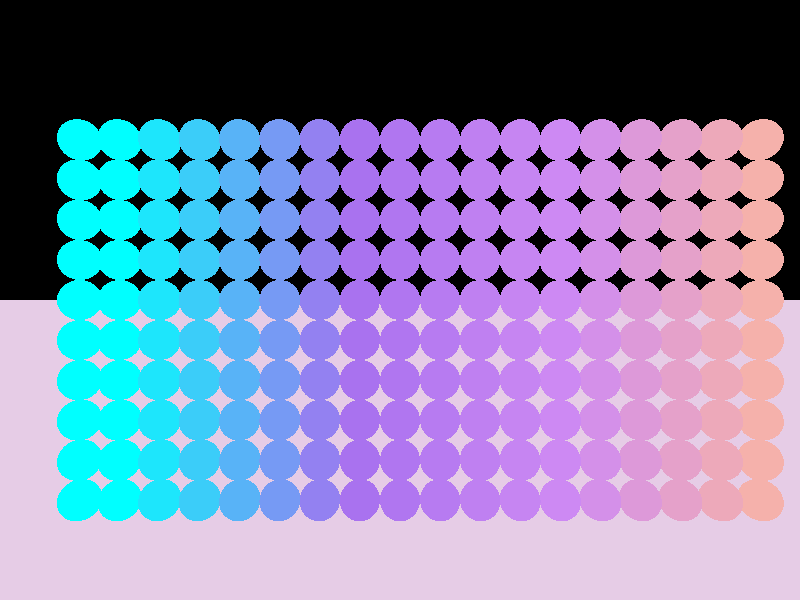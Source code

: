 camera {
  location <0, 0, -15>  
  up <0, 1, 0>  
  right <1.333, 0, 0>  
  look_at <0, 0, 0>  
}

light_source {<10, 10, -10> color rgb <3.5, 3.5, 3.5>}

light_source {<-10, 10, -10> color rgb <1.5, 1.5, 1.5>}

plane { <0, 1, 0>, -12
  pigment { color rgb <0.9, 0.8, 0.9> }
  finish {
     ambient 0.3 diffuse 0.5 specular 0 roughness 0 ior 0 reflection 0.6 refraction 0
  }
  translate <0, 0, 0>
  scale <1, 1, 1>
  rotate <0, 0, 0>
}

sphere { <0, 0, 0>, 0.5
  pigment { color rgb <0, 1, 1> }
  finish {
     ambient 0.2 diffuse 0.4 specular 0 roughness 0 ior 0 reflection 0.8 refraction 0
  }
  translate <-8, -5, 0>
  scale <1, 1, 1>
  rotate <0, 0, 0>
}

sphere { <0, 0, 0>, 0.5
  pigment { color rgb <0, 1, 1> }
  finish {
     ambient 0.2 diffuse 0.4 specular 0 roughness 0 ior 0 reflection 0.8 refraction 0
  }
  translate <-8, -4, 0>
  scale <1, 1, 1>
  rotate <0, 0, 0>
}

sphere { <0, 0, 0>, 0.5
  pigment { color rgb <0, 1, 1> }
  finish {
     ambient 0.2 diffuse 0.4 specular 0 roughness 0 ior 0 reflection 0.8 refraction 0
  }
  translate <-8, -3, 0>
  scale <1, 1, 1>
  rotate <0, 0, 0>
}

sphere { <0, 0, 0>, 0.5
  pigment { color rgb <0, 1, 1> }
  finish {
     ambient 0.2 diffuse 0.4 specular 0 roughness 0 ior 0 reflection 0.8 refraction 0
  }
  translate <-8, -2, 0>
  scale <1, 1, 1>
  rotate <0, 0, 0>
}

sphere { <0, 0, 0>, 0.5
  pigment { color rgb <0, 1, 1> }
  finish {
     ambient 0.2 diffuse 0.4 specular 0 roughness 0 ior 0 reflection 0.8 refraction 0
  }
  translate <-8, -1, 0>
  scale <1, 1, 1>
  rotate <0, 0, 0>
}

sphere { <0, 0, 0>, 0.5
  pigment { color rgb <0, 1, 1> }
  finish {
     ambient 0.2 diffuse 0.4 specular 0 roughness 0 ior 0 reflection 0.8 refraction 0
  }
  translate <-8, 0, 0>
  scale <1, 1, 1>
  rotate <0, 0, 0>
}

sphere { <0, 0, 0>, 0.5
  pigment { color rgb <0, 1, 1> }
  finish {
     ambient 0.2 diffuse 0.4 specular 0 roughness 0 ior 0 reflection 0.8 refraction 0
  }
  translate <-8, 1, 0>
  scale <1, 1, 1>
  rotate <0, 0, 0>
}

sphere { <0, 0, 0>, 0.5
  pigment { color rgb <0, 1, 1> }
  finish {
     ambient 0.2 diffuse 0.4 specular 0 roughness 0 ior 0 reflection 0.8 refraction 0
  }
  translate <-8, 2, 0>
  scale <1, 1, 1>
  rotate <0, 0, 0>
}

sphere { <0, 0, 0>, 0.5
  pigment { color rgb <0, 1, 1> }
  finish {
     ambient 0.2 diffuse 0.4 specular 0 roughness 0 ior 0 reflection 0.8 refraction 0
  }
  translate <-8, 3, 0>
  scale <1, 1, 1>
  rotate <0, 0, 0>
}

sphere { <0, 0, 0>, 0.5
  pigment { color rgb <0, 1, 1> }
  finish {
     ambient 0.2 diffuse 0.4 specular 0 roughness 0 ior 0 reflection 0.8 refraction 0
  }
  translate <-8, 4, 0>
  scale <1, 1, 1>
  rotate <0, 0, 0>
}

sphere { <0, 0, 0>, 0.5
  pigment { color rgb <0, 1, 1> }
  finish {
     ambient 0.2 diffuse 0.4 specular 0 roughness 0 ior 0 reflection 0.8 refraction 0
  }
  translate <-7, -5, 0>
  scale <1, 1, 1>
  rotate <0, 0, 0>
}

sphere { <0, 0, 0>, 0.5
  pigment { color rgb <0, 1, 1> }
  finish {
     ambient 0.2 diffuse 0.4 specular 0 roughness 0 ior 0 reflection 0.8 refraction 0
  }
  translate <-7, -4, 0>
  scale <1, 1, 1>
  rotate <0, 0, 0>
}

sphere { <0, 0, 0>, 0.5
  pigment { color rgb <0, 1, 1> }
  finish {
     ambient 0.2 diffuse 0.4 specular 0 roughness 0 ior 0 reflection 0.8 refraction 0
  }
  translate <-7, -3, 0>
  scale <1, 1, 1>
  rotate <0, 0, 0>
}

sphere { <0, 0, 0>, 0.5
  pigment { color rgb <0, 1, 1> }
  finish {
     ambient 0.2 diffuse 0.4 specular 0 roughness 0 ior 0 reflection 0.8 refraction 0
  }
  translate <-7, -2, 0>
  scale <1, 1, 1>
  rotate <0, 0, 0>
}

sphere { <0, 0, 0>, 0.5
  pigment { color rgb <0, 1, 1> }
  finish {
     ambient 0.2 diffuse 0.4 specular 0 roughness 0 ior 0 reflection 0.8 refraction 0
  }
  translate <-7, -1, 0>
  scale <1, 1, 1>
  rotate <0, 0, 0>
}

sphere { <0, 0, 0>, 0.5
  pigment { color rgb <0, 1, 1> }
  finish {
     ambient 0.2 diffuse 0.4 specular 0 roughness 0 ior 0 reflection 0.8 refraction 0
  }
  translate <-7, 0, 0>
  scale <1, 1, 1>
  rotate <0, 0, 0>
}

sphere { <0, 0, 0>, 0.5
  pigment { color rgb <0, 1, 1> }
  finish {
     ambient 0.2 diffuse 0.4 specular 0 roughness 0 ior 0 reflection 0.8 refraction 0
  }
  translate <-7, 1, 0>
  scale <1, 1, 1>
  rotate <0, 0, 0>
}

sphere { <0, 0, 0>, 0.5
  pigment { color rgb <0, 1, 1> }
  finish {
     ambient 0.2 diffuse 0.4 specular 0 roughness 0 ior 0 reflection 0.8 refraction 0
  }
  translate <-7, 2, 0>
  scale <1, 1, 1>
  rotate <0, 0, 0>
}

sphere { <0, 0, 0>, 0.5
  pigment { color rgb <0, 1, 1> }
  finish {
     ambient 0.2 diffuse 0.4 specular 0 roughness 0 ior 0 reflection 0.8 refraction 0
  }
  translate <-7, 3, 0>
  scale <1, 1, 1>
  rotate <0, 0, 0>
}

sphere { <0, 0, 0>, 0.5
  pigment { color rgb <0, 1, 1> }
  finish {
     ambient 0.2 diffuse 0.4 specular 0 roughness 0 ior 0 reflection 0.8 refraction 0
  }
  translate <-7, 4, 0>
  scale <1, 1, 1>
  rotate <0, 0, 0>
}

sphere { <0, 0, 0>, 0.5
  pigment { color rgb <0.115571, 0.901038, 0.988927> }
  finish {
     ambient 0.2 diffuse 0.4 specular 0 roughness 0 ior 0 reflection 0.8 refraction 0
  }
  translate <-6, -5, 0>
  scale <1, 1, 1>
  rotate <0, 0, 0>
}

sphere { <0, 0, 0>, 0.5
  pigment { color rgb <0.115571, 0.901038, 0.988927> }
  finish {
     ambient 0.2 diffuse 0.4 specular 0 roughness 0 ior 0 reflection 0.8 refraction 0
  }
  translate <-6, -4, 0>
  scale <1, 1, 1>
  rotate <0, 0, 0>
}

sphere { <0, 0, 0>, 0.5
  pigment { color rgb <0.115571, 0.901038, 0.988927> }
  finish {
     ambient 0.2 diffuse 0.4 specular 0 roughness 0 ior 0 reflection 0.8 refraction 0
  }
  translate <-6, -3, 0>
  scale <1, 1, 1>
  rotate <0, 0, 0>
}

sphere { <0, 0, 0>, 0.5
  pigment { color rgb <0.115571, 0.901038, 0.988927> }
  finish {
     ambient 0.2 diffuse 0.4 specular 0 roughness 0 ior 0 reflection 0.8 refraction 0
  }
  translate <-6, -2, 0>
  scale <1, 1, 1>
  rotate <0, 0, 0>
}

sphere { <0, 0, 0>, 0.5
  pigment { color rgb <0.115571, 0.901038, 0.988927> }
  finish {
     ambient 0.2 diffuse 0.4 specular 0 roughness 0 ior 0 reflection 0.8 refraction 0
  }
  translate <-6, -1, 0>
  scale <1, 1, 1>
  rotate <0, 0, 0>
}

sphere { <0, 0, 0>, 0.5
  pigment { color rgb <0.115571, 0.901038, 0.988927> }
  finish {
     ambient 0.2 diffuse 0.4 specular 0 roughness 0 ior 0 reflection 0.8 refraction 0
  }
  translate <-6, 0, 0>
  scale <1, 1, 1>
  rotate <0, 0, 0>
}

sphere { <0, 0, 0>, 0.5
  pigment { color rgb <0.115571, 0.901038, 0.988927> }
  finish {
     ambient 0.2 diffuse 0.4 specular 0 roughness 0 ior 0 reflection 0.8 refraction 0
  }
  translate <-6, 1, 0>
  scale <1, 1, 1>
  rotate <0, 0, 0>
}

sphere { <0, 0, 0>, 0.5
  pigment { color rgb <0.115571, 0.901038, 0.988927> }
  finish {
     ambient 0.2 diffuse 0.4 specular 0 roughness 0 ior 0 reflection 0.8 refraction 0
  }
  translate <-6, 2, 0>
  scale <1, 1, 1>
  rotate <0, 0, 0>
}

sphere { <0, 0, 0>, 0.5
  pigment { color rgb <0.115571, 0.901038, 0.988927> }
  finish {
     ambient 0.2 diffuse 0.4 specular 0 roughness 0 ior 0 reflection 0.8 refraction 0
  }
  translate <-6, 3, 0>
  scale <1, 1, 1>
  rotate <0, 0, 0>
}

sphere { <0, 0, 0>, 0.5
  pigment { color rgb <0.115571, 0.901038, 0.988927> }
  finish {
     ambient 0.2 diffuse 0.4 specular 0 roughness 0 ior 0 reflection 0.8 refraction 0
  }
  translate <-6, 4, 0>
  scale <1, 1, 1>
  rotate <0, 0, 0>
}

sphere { <0, 0, 0>, 0.5
  pigment { color rgb <0.231142, 0.802076, 0.977855> }
  finish {
     ambient 0.2 diffuse 0.4 specular 0 roughness 0 ior 0 reflection 0.8 refraction 0
  }
  translate <-5, -5, 0>
  scale <1, 1, 1>
  rotate <0, 0, 0>
}

sphere { <0, 0, 0>, 0.5
  pigment { color rgb <0.231142, 0.802076, 0.977855> }
  finish {
     ambient 0.2 diffuse 0.4 specular 0 roughness 0 ior 0 reflection 0.8 refraction 0
  }
  translate <-5, -4, 0>
  scale <1, 1, 1>
  rotate <0, 0, 0>
}

sphere { <0, 0, 0>, 0.5
  pigment { color rgb <0.231142, 0.802076, 0.977855> }
  finish {
     ambient 0.2 diffuse 0.4 specular 0 roughness 0 ior 0 reflection 0.8 refraction 0
  }
  translate <-5, -3, 0>
  scale <1, 1, 1>
  rotate <0, 0, 0>
}

sphere { <0, 0, 0>, 0.5
  pigment { color rgb <0.231142, 0.802076, 0.977855> }
  finish {
     ambient 0.2 diffuse 0.4 specular 0 roughness 0 ior 0 reflection 0.8 refraction 0
  }
  translate <-5, -2, 0>
  scale <1, 1, 1>
  rotate <0, 0, 0>
}

sphere { <0, 0, 0>, 0.5
  pigment { color rgb <0.231142, 0.802076, 0.977855> }
  finish {
     ambient 0.2 diffuse 0.4 specular 0 roughness 0 ior 0 reflection 0.8 refraction 0
  }
  translate <-5, -1, 0>
  scale <1, 1, 1>
  rotate <0, 0, 0>
}

sphere { <0, 0, 0>, 0.5
  pigment { color rgb <0.231142, 0.802076, 0.977855> }
  finish {
     ambient 0.2 diffuse 0.4 specular 0 roughness 0 ior 0 reflection 0.8 refraction 0
  }
  translate <-5, 0, 0>
  scale <1, 1, 1>
  rotate <0, 0, 0>
}

sphere { <0, 0, 0>, 0.5
  pigment { color rgb <0.231142, 0.802076, 0.977855> }
  finish {
     ambient 0.2 diffuse 0.4 specular 0 roughness 0 ior 0 reflection 0.8 refraction 0
  }
  translate <-5, 1, 0>
  scale <1, 1, 1>
  rotate <0, 0, 0>
}

sphere { <0, 0, 0>, 0.5
  pigment { color rgb <0.231142, 0.802076, 0.977855> }
  finish {
     ambient 0.2 diffuse 0.4 specular 0 roughness 0 ior 0 reflection 0.8 refraction 0
  }
  translate <-5, 2, 0>
  scale <1, 1, 1>
  rotate <0, 0, 0>
}

sphere { <0, 0, 0>, 0.5
  pigment { color rgb <0.231142, 0.802076, 0.977855> }
  finish {
     ambient 0.2 diffuse 0.4 specular 0 roughness 0 ior 0 reflection 0.8 refraction 0
  }
  translate <-5, 3, 0>
  scale <1, 1, 1>
  rotate <0, 0, 0>
}

sphere { <0, 0, 0>, 0.5
  pigment { color rgb <0.231142, 0.802076, 0.977855> }
  finish {
     ambient 0.2 diffuse 0.4 specular 0 roughness 0 ior 0 reflection 0.8 refraction 0
  }
  translate <-5, 4, 0>
  scale <1, 1, 1>
  rotate <0, 0, 0>
}

sphere { <0, 0, 0>, 0.5
  pigment { color rgb <0.346713, 0.703114, 0.966782> }
  finish {
     ambient 0.2 diffuse 0.4 specular 0 roughness 0 ior 0 reflection 0.8 refraction 0
  }
  translate <-4, -5, 0>
  scale <1, 1, 1>
  rotate <0, 0, 0>
}

sphere { <0, 0, 0>, 0.5
  pigment { color rgb <0.346713, 0.703114, 0.966782> }
  finish {
     ambient 0.2 diffuse 0.4 specular 0 roughness 0 ior 0 reflection 0.8 refraction 0
  }
  translate <-4, -4, 0>
  scale <1, 1, 1>
  rotate <0, 0, 0>
}

sphere { <0, 0, 0>, 0.5
  pigment { color rgb <0.346713, 0.703114, 0.966782> }
  finish {
     ambient 0.2 diffuse 0.4 specular 0 roughness 0 ior 0 reflection 0.8 refraction 0
  }
  translate <-4, -3, 0>
  scale <1, 1, 1>
  rotate <0, 0, 0>
}

sphere { <0, 0, 0>, 0.5
  pigment { color rgb <0.346713, 0.703114, 0.966782> }
  finish {
     ambient 0.2 diffuse 0.4 specular 0 roughness 0 ior 0 reflection 0.8 refraction 0
  }
  translate <-4, -2, 0>
  scale <1, 1, 1>
  rotate <0, 0, 0>
}

sphere { <0, 0, 0>, 0.5
  pigment { color rgb <0.346713, 0.703114, 0.966782> }
  finish {
     ambient 0.2 diffuse 0.4 specular 0 roughness 0 ior 0 reflection 0.8 refraction 0
  }
  translate <-4, -1, 0>
  scale <1, 1, 1>
  rotate <0, 0, 0>
}

sphere { <0, 0, 0>, 0.5
  pigment { color rgb <0.346713, 0.703114, 0.966782> }
  finish {
     ambient 0.2 diffuse 0.4 specular 0 roughness 0 ior 0 reflection 0.8 refraction 0
  }
  translate <-4, 0, 0>
  scale <1, 1, 1>
  rotate <0, 0, 0>
}

sphere { <0, 0, 0>, 0.5
  pigment { color rgb <0.346713, 0.703114, 0.966782> }
  finish {
     ambient 0.2 diffuse 0.4 specular 0 roughness 0 ior 0 reflection 0.8 refraction 0
  }
  translate <-4, 1, 0>
  scale <1, 1, 1>
  rotate <0, 0, 0>
}

sphere { <0, 0, 0>, 0.5
  pigment { color rgb <0.346713, 0.703114, 0.966782> }
  finish {
     ambient 0.2 diffuse 0.4 specular 0 roughness 0 ior 0 reflection 0.8 refraction 0
  }
  translate <-4, 2, 0>
  scale <1, 1, 1>
  rotate <0, 0, 0>
}

sphere { <0, 0, 0>, 0.5
  pigment { color rgb <0.346713, 0.703114, 0.966782> }
  finish {
     ambient 0.2 diffuse 0.4 specular 0 roughness 0 ior 0 reflection 0.8 refraction 0
  }
  translate <-4, 3, 0>
  scale <1, 1, 1>
  rotate <0, 0, 0>
}

sphere { <0, 0, 0>, 0.5
  pigment { color rgb <0.346713, 0.703114, 0.966782> }
  finish {
     ambient 0.2 diffuse 0.4 specular 0 roughness 0 ior 0 reflection 0.8 refraction 0
  }
  translate <-4, 4, 0>
  scale <1, 1, 1>
  rotate <0, 0, 0>
}

sphere { <0, 0, 0>, 0.5
  pigment { color rgb <0.462284, 0.604152, 0.955709> }
  finish {
     ambient 0.2 diffuse 0.4 specular 0 roughness 0 ior 0 reflection 0.8 refraction 0
  }
  translate <-3, -5, 0>
  scale <1, 1, 1>
  rotate <0, 0, 0>
}

sphere { <0, 0, 0>, 0.5
  pigment { color rgb <0.462284, 0.604152, 0.955709> }
  finish {
     ambient 0.2 diffuse 0.4 specular 0 roughness 0 ior 0 reflection 0.8 refraction 0
  }
  translate <-3, -4, 0>
  scale <1, 1, 1>
  rotate <0, 0, 0>
}

sphere { <0, 0, 0>, 0.5
  pigment { color rgb <0.462284, 0.604152, 0.955709> }
  finish {
     ambient 0.2 diffuse 0.4 specular 0 roughness 0 ior 0 reflection 0.8 refraction 0
  }
  translate <-3, -3, 0>
  scale <1, 1, 1>
  rotate <0, 0, 0>
}

sphere { <0, 0, 0>, 0.5
  pigment { color rgb <0.462284, 0.604152, 0.955709> }
  finish {
     ambient 0.2 diffuse 0.4 specular 0 roughness 0 ior 0 reflection 0.8 refraction 0
  }
  translate <-3, -2, 0>
  scale <1, 1, 1>
  rotate <0, 0, 0>
}

sphere { <0, 0, 0>, 0.5
  pigment { color rgb <0.462284, 0.604152, 0.955709> }
  finish {
     ambient 0.2 diffuse 0.4 specular 0 roughness 0 ior 0 reflection 0.8 refraction 0
  }
  translate <-3, -1, 0>
  scale <1, 1, 1>
  rotate <0, 0, 0>
}

sphere { <0, 0, 0>, 0.5
  pigment { color rgb <0.462284, 0.604152, 0.955709> }
  finish {
     ambient 0.2 diffuse 0.4 specular 0 roughness 0 ior 0 reflection 0.8 refraction 0
  }
  translate <-3, 0, 0>
  scale <1, 1, 1>
  rotate <0, 0, 0>
}

sphere { <0, 0, 0>, 0.5
  pigment { color rgb <0.462284, 0.604152, 0.955709> }
  finish {
     ambient 0.2 diffuse 0.4 specular 0 roughness 0 ior 0 reflection 0.8 refraction 0
  }
  translate <-3, 1, 0>
  scale <1, 1, 1>
  rotate <0, 0, 0>
}

sphere { <0, 0, 0>, 0.5
  pigment { color rgb <0.462284, 0.604152, 0.955709> }
  finish {
     ambient 0.2 diffuse 0.4 specular 0 roughness 0 ior 0 reflection 0.8 refraction 0
  }
  translate <-3, 2, 0>
  scale <1, 1, 1>
  rotate <0, 0, 0>
}

sphere { <0, 0, 0>, 0.5
  pigment { color rgb <0.462284, 0.604152, 0.955709> }
  finish {
     ambient 0.2 diffuse 0.4 specular 0 roughness 0 ior 0 reflection 0.8 refraction 0
  }
  translate <-3, 3, 0>
  scale <1, 1, 1>
  rotate <0, 0, 0>
}

sphere { <0, 0, 0>, 0.5
  pigment { color rgb <0.462284, 0.604152, 0.955709> }
  finish {
     ambient 0.2 diffuse 0.4 specular 0 roughness 0 ior 0 reflection 0.8 refraction 0
  }
  translate <-3, 4, 0>
  scale <1, 1, 1>
  rotate <0, 0, 0>
}

sphere { <0, 0, 0>, 0.5
  pigment { color rgb <0.577855, 0.50519, 0.944637> }
  finish {
     ambient 0.2 diffuse 0.4 specular 0 roughness 0 ior 0 reflection 0.8 refraction 0
  }
  translate <-2, -5, 0>
  scale <1, 1, 1>
  rotate <0, 0, 0>
}

sphere { <0, 0, 0>, 0.5
  pigment { color rgb <0.577855, 0.50519, 0.944637> }
  finish {
     ambient 0.2 diffuse 0.4 specular 0 roughness 0 ior 0 reflection 0.8 refraction 0
  }
  translate <-2, -4, 0>
  scale <1, 1, 1>
  rotate <0, 0, 0>
}

sphere { <0, 0, 0>, 0.5
  pigment { color rgb <0.577855, 0.50519, 0.944637> }
  finish {
     ambient 0.2 diffuse 0.4 specular 0 roughness 0 ior 0 reflection 0.8 refraction 0
  }
  translate <-2, -3, 0>
  scale <1, 1, 1>
  rotate <0, 0, 0>
}

sphere { <0, 0, 0>, 0.5
  pigment { color rgb <0.577855, 0.50519, 0.944637> }
  finish {
     ambient 0.2 diffuse 0.4 specular 0 roughness 0 ior 0 reflection 0.8 refraction 0
  }
  translate <-2, -2, 0>
  scale <1, 1, 1>
  rotate <0, 0, 0>
}

sphere { <0, 0, 0>, 0.5
  pigment { color rgb <0.577855, 0.50519, 0.944637> }
  finish {
     ambient 0.2 diffuse 0.4 specular 0 roughness 0 ior 0 reflection 0.8 refraction 0
  }
  translate <-2, -1, 0>
  scale <1, 1, 1>
  rotate <0, 0, 0>
}

sphere { <0, 0, 0>, 0.5
  pigment { color rgb <0.577855, 0.50519, 0.944637> }
  finish {
     ambient 0.2 diffuse 0.4 specular 0 roughness 0 ior 0 reflection 0.8 refraction 0
  }
  translate <-2, 0, 0>
  scale <1, 1, 1>
  rotate <0, 0, 0>
}

sphere { <0, 0, 0>, 0.5
  pigment { color rgb <0.577855, 0.50519, 0.944637> }
  finish {
     ambient 0.2 diffuse 0.4 specular 0 roughness 0 ior 0 reflection 0.8 refraction 0
  }
  translate <-2, 1, 0>
  scale <1, 1, 1>
  rotate <0, 0, 0>
}

sphere { <0, 0, 0>, 0.5
  pigment { color rgb <0.577855, 0.50519, 0.944637> }
  finish {
     ambient 0.2 diffuse 0.4 specular 0 roughness 0 ior 0 reflection 0.8 refraction 0
  }
  translate <-2, 2, 0>
  scale <1, 1, 1>
  rotate <0, 0, 0>
}

sphere { <0, 0, 0>, 0.5
  pigment { color rgb <0.577855, 0.50519, 0.944637> }
  finish {
     ambient 0.2 diffuse 0.4 specular 0 roughness 0 ior 0 reflection 0.8 refraction 0
  }
  translate <-2, 3, 0>
  scale <1, 1, 1>
  rotate <0, 0, 0>
}

sphere { <0, 0, 0>, 0.5
  pigment { color rgb <0.577855, 0.50519, 0.944637> }
  finish {
     ambient 0.2 diffuse 0.4 specular 0 roughness 0 ior 0 reflection 0.8 refraction 0
  }
  translate <-2, 4, 0>
  scale <1, 1, 1>
  rotate <0, 0, 0>
}

sphere { <0, 0, 0>, 0.5
  pigment { color rgb <0.664129, 0.445444, 0.938178> }
  finish {
     ambient 0.2 diffuse 0.4 specular 0 roughness 0 ior 0 reflection 0.8 refraction 0
  }
  translate <-1, -5, 0>
  scale <1, 1, 1>
  rotate <0, 0, 0>
}

sphere { <0, 0, 0>, 0.5
  pigment { color rgb <0.664129, 0.445444, 0.938178> }
  finish {
     ambient 0.2 diffuse 0.4 specular 0 roughness 0 ior 0 reflection 0.8 refraction 0
  }
  translate <-1, -4, 0>
  scale <1, 1, 1>
  rotate <0, 0, 0>
}

sphere { <0, 0, 0>, 0.5
  pigment { color rgb <0.664129, 0.445444, 0.938178> }
  finish {
     ambient 0.2 diffuse 0.4 specular 0 roughness 0 ior 0 reflection 0.8 refraction 0
  }
  translate <-1, -3, 0>
  scale <1, 1, 1>
  rotate <0, 0, 0>
}

sphere { <0, 0, 0>, 0.5
  pigment { color rgb <0.664129, 0.445444, 0.938178> }
  finish {
     ambient 0.2 diffuse 0.4 specular 0 roughness 0 ior 0 reflection 0.8 refraction 0
  }
  translate <-1, -2, 0>
  scale <1, 1, 1>
  rotate <0, 0, 0>
}

sphere { <0, 0, 0>, 0.5
  pigment { color rgb <0.664129, 0.445444, 0.938178> }
  finish {
     ambient 0.2 diffuse 0.4 specular 0 roughness 0 ior 0 reflection 0.8 refraction 0
  }
  translate <-1, -1, 0>
  scale <1, 1, 1>
  rotate <0, 0, 0>
}

sphere { <0, 0, 0>, 0.5
  pigment { color rgb <0.664129, 0.445444, 0.938178> }
  finish {
     ambient 0.2 diffuse 0.4 specular 0 roughness 0 ior 0 reflection 0.8 refraction 0
  }
  translate <-1, 0, 0>
  scale <1, 1, 1>
  rotate <0, 0, 0>
}

sphere { <0, 0, 0>, 0.5
  pigment { color rgb <0.664129, 0.445444, 0.938178> }
  finish {
     ambient 0.2 diffuse 0.4 specular 0 roughness 0 ior 0 reflection 0.8 refraction 0
  }
  translate <-1, 1, 0>
  scale <1, 1, 1>
  rotate <0, 0, 0>
}

sphere { <0, 0, 0>, 0.5
  pigment { color rgb <0.664129, 0.445444, 0.938178> }
  finish {
     ambient 0.2 diffuse 0.4 specular 0 roughness 0 ior 0 reflection 0.8 refraction 0
  }
  translate <-1, 2, 0>
  scale <1, 1, 1>
  rotate <0, 0, 0>
}

sphere { <0, 0, 0>, 0.5
  pigment { color rgb <0.664129, 0.445444, 0.938178> }
  finish {
     ambient 0.2 diffuse 0.4 specular 0 roughness 0 ior 0 reflection 0.8 refraction 0
  }
  translate <-1, 3, 0>
  scale <1, 1, 1>
  rotate <0, 0, 0>
}

sphere { <0, 0, 0>, 0.5
  pigment { color rgb <0.664129, 0.445444, 0.938178> }
  finish {
     ambient 0.2 diffuse 0.4 specular 0 roughness 0 ior 0 reflection 0.8 refraction 0
  }
  translate <-1, 4, 0>
  scale <1, 1, 1>
  rotate <0, 0, 0>
}

sphere { <0, 0, 0>, 0.5
  pigment { color rgb <0.691811, 0.464129, 0.940946> }
  finish {
     ambient 0.2 diffuse 0.4 specular 0 roughness 0 ior 0 reflection 0.8 refraction 0
  }
  translate <0, -5, 0>
  scale <1, 1, 1>
  rotate <0, 0, 0>
}

sphere { <0, 0, 0>, 0.5
  pigment { color rgb <0.691811, 0.464129, 0.940946> }
  finish {
     ambient 0.2 diffuse 0.4 specular 0 roughness 0 ior 0 reflection 0.8 refraction 0
  }
  translate <0, -4, 0>
  scale <1, 1, 1>
  rotate <0, 0, 0>
}

sphere { <0, 0, 0>, 0.5
  pigment { color rgb <0.691811, 0.464129, 0.940946> }
  finish {
     ambient 0.2 diffuse 0.4 specular 0 roughness 0 ior 0 reflection 0.8 refraction 0
  }
  translate <0, -3, 0>
  scale <1, 1, 1>
  rotate <0, 0, 0>
}

sphere { <0, 0, 0>, 0.5
  pigment { color rgb <0.691811, 0.464129, 0.940946> }
  finish {
     ambient 0.2 diffuse 0.4 specular 0 roughness 0 ior 0 reflection 0.8 refraction 0
  }
  translate <0, -2, 0>
  scale <1, 1, 1>
  rotate <0, 0, 0>
}

sphere { <0, 0, 0>, 0.5
  pigment { color rgb <0.691811, 0.464129, 0.940946> }
  finish {
     ambient 0.2 diffuse 0.4 specular 0 roughness 0 ior 0 reflection 0.8 refraction 0
  }
  translate <0, -1, 0>
  scale <1, 1, 1>
  rotate <0, 0, 0>
}

sphere { <0, 0, 0>, 0.5
  pigment { color rgb <0.691811, 0.464129, 0.940946> }
  finish {
     ambient 0.2 diffuse 0.4 specular 0 roughness 0 ior 0 reflection 0.8 refraction 0
  }
  translate <0, 0, 0>
  scale <1, 1, 1>
  rotate <0, 0, 0>
}

sphere { <0, 0, 0>, 0.5
  pigment { color rgb <0.691811, 0.464129, 0.940946> }
  finish {
     ambient 0.2 diffuse 0.4 specular 0 roughness 0 ior 0 reflection 0.8 refraction 0
  }
  translate <0, 1, 0>
  scale <1, 1, 1>
  rotate <0, 0, 0>
}

sphere { <0, 0, 0>, 0.5
  pigment { color rgb <0.691811, 0.464129, 0.940946> }
  finish {
     ambient 0.2 diffuse 0.4 specular 0 roughness 0 ior 0 reflection 0.8 refraction 0
  }
  translate <0, 2, 0>
  scale <1, 1, 1>
  rotate <0, 0, 0>
}

sphere { <0, 0, 0>, 0.5
  pigment { color rgb <0.691811, 0.464129, 0.940946> }
  finish {
     ambient 0.2 diffuse 0.4 specular 0 roughness 0 ior 0 reflection 0.8 refraction 0
  }
  translate <0, 3, 0>
  scale <1, 1, 1>
  rotate <0, 0, 0>
}

sphere { <0, 0, 0>, 0.5
  pigment { color rgb <0.691811, 0.464129, 0.940946> }
  finish {
     ambient 0.2 diffuse 0.4 specular 0 roughness 0 ior 0 reflection 0.8 refraction 0
  }
  translate <0, 4, 0>
  scale <1, 1, 1>
  rotate <0, 0, 0>
}

sphere { <0, 0, 0>, 0.5
  pigment { color rgb <0.719492, 0.482814, 0.943714> }
  finish {
     ambient 0.2 diffuse 0.4 specular 0 roughness 0 ior 0 reflection 0.8 refraction 0
  }
  translate <1, -5, 0>
  scale <1, 1, 1>
  rotate <0, 0, 0>
}

sphere { <0, 0, 0>, 0.5
  pigment { color rgb <0.719492, 0.482814, 0.943714> }
  finish {
     ambient 0.2 diffuse 0.4 specular 0 roughness 0 ior 0 reflection 0.8 refraction 0
  }
  translate <1, -4, 0>
  scale <1, 1, 1>
  rotate <0, 0, 0>
}

sphere { <0, 0, 0>, 0.5
  pigment { color rgb <0.719492, 0.482814, 0.943714> }
  finish {
     ambient 0.2 diffuse 0.4 specular 0 roughness 0 ior 0 reflection 0.8 refraction 0
  }
  translate <1, -3, 0>
  scale <1, 1, 1>
  rotate <0, 0, 0>
}

sphere { <0, 0, 0>, 0.5
  pigment { color rgb <0.719492, 0.482814, 0.943714> }
  finish {
     ambient 0.2 diffuse 0.4 specular 0 roughness 0 ior 0 reflection 0.8 refraction 0
  }
  translate <1, -2, 0>
  scale <1, 1, 1>
  rotate <0, 0, 0>
}

sphere { <0, 0, 0>, 0.5
  pigment { color rgb <0.719492, 0.482814, 0.943714> }
  finish {
     ambient 0.2 diffuse 0.4 specular 0 roughness 0 ior 0 reflection 0.8 refraction 0
  }
  translate <1, -1, 0>
  scale <1, 1, 1>
  rotate <0, 0, 0>
}

sphere { <0, 0, 0>, 0.5
  pigment { color rgb <0.719492, 0.482814, 0.943714> }
  finish {
     ambient 0.2 diffuse 0.4 specular 0 roughness 0 ior 0 reflection 0.8 refraction 0
  }
  translate <1, 0, 0>
  scale <1, 1, 1>
  rotate <0, 0, 0>
}

sphere { <0, 0, 0>, 0.5
  pigment { color rgb <0.719492, 0.482814, 0.943714> }
  finish {
     ambient 0.2 diffuse 0.4 specular 0 roughness 0 ior 0 reflection 0.8 refraction 0
  }
  translate <1, 1, 0>
  scale <1, 1, 1>
  rotate <0, 0, 0>
}

sphere { <0, 0, 0>, 0.5
  pigment { color rgb <0.719492, 0.482814, 0.943714> }
  finish {
     ambient 0.2 diffuse 0.4 specular 0 roughness 0 ior 0 reflection 0.8 refraction 0
  }
  translate <1, 2, 0>
  scale <1, 1, 1>
  rotate <0, 0, 0>
}

sphere { <0, 0, 0>, 0.5
  pigment { color rgb <0.719492, 0.482814, 0.943714> }
  finish {
     ambient 0.2 diffuse 0.4 specular 0 roughness 0 ior 0 reflection 0.8 refraction 0
  }
  translate <1, 3, 0>
  scale <1, 1, 1>
  rotate <0, 0, 0>
}

sphere { <0, 0, 0>, 0.5
  pigment { color rgb <0.719492, 0.482814, 0.943714> }
  finish {
     ambient 0.2 diffuse 0.4 specular 0 roughness 0 ior 0 reflection 0.8 refraction 0
  }
  translate <1, 4, 0>
  scale <1, 1, 1>
  rotate <0, 0, 0>
}

sphere { <0, 0, 0>, 0.5
  pigment { color rgb <0.747174, 0.501499, 0.946482> }
  finish {
     ambient 0.2 diffuse 0.4 specular 0 roughness 0 ior 0 reflection 0.8 refraction 0
  }
  translate <2, -5, 0>
  scale <1, 1, 1>
  rotate <0, 0, 0>
}

sphere { <0, 0, 0>, 0.5
  pigment { color rgb <0.747174, 0.501499, 0.946482> }
  finish {
     ambient 0.2 diffuse 0.4 specular 0 roughness 0 ior 0 reflection 0.8 refraction 0
  }
  translate <2, -4, 0>
  scale <1, 1, 1>
  rotate <0, 0, 0>
}

sphere { <0, 0, 0>, 0.5
  pigment { color rgb <0.747174, 0.501499, 0.946482> }
  finish {
     ambient 0.2 diffuse 0.4 specular 0 roughness 0 ior 0 reflection 0.8 refraction 0
  }
  translate <2, -3, 0>
  scale <1, 1, 1>
  rotate <0, 0, 0>
}

sphere { <0, 0, 0>, 0.5
  pigment { color rgb <0.747174, 0.501499, 0.946482> }
  finish {
     ambient 0.2 diffuse 0.4 specular 0 roughness 0 ior 0 reflection 0.8 refraction 0
  }
  translate <2, -2, 0>
  scale <1, 1, 1>
  rotate <0, 0, 0>
}

sphere { <0, 0, 0>, 0.5
  pigment { color rgb <0.747174, 0.501499, 0.946482> }
  finish {
     ambient 0.2 diffuse 0.4 specular 0 roughness 0 ior 0 reflection 0.8 refraction 0
  }
  translate <2, -1, 0>
  scale <1, 1, 1>
  rotate <0, 0, 0>
}

sphere { <0, 0, 0>, 0.5
  pigment { color rgb <0.747174, 0.501499, 0.946482> }
  finish {
     ambient 0.2 diffuse 0.4 specular 0 roughness 0 ior 0 reflection 0.8 refraction 0
  }
  translate <2, 0, 0>
  scale <1, 1, 1>
  rotate <0, 0, 0>
}

sphere { <0, 0, 0>, 0.5
  pigment { color rgb <0.747174, 0.501499, 0.946482> }
  finish {
     ambient 0.2 diffuse 0.4 specular 0 roughness 0 ior 0 reflection 0.8 refraction 0
  }
  translate <2, 1, 0>
  scale <1, 1, 1>
  rotate <0, 0, 0>
}

sphere { <0, 0, 0>, 0.5
  pigment { color rgb <0.747174, 0.501499, 0.946482> }
  finish {
     ambient 0.2 diffuse 0.4 specular 0 roughness 0 ior 0 reflection 0.8 refraction 0
  }
  translate <2, 2, 0>
  scale <1, 1, 1>
  rotate <0, 0, 0>
}

sphere { <0, 0, 0>, 0.5
  pigment { color rgb <0.747174, 0.501499, 0.946482> }
  finish {
     ambient 0.2 diffuse 0.4 specular 0 roughness 0 ior 0 reflection 0.8 refraction 0
  }
  translate <2, 3, 0>
  scale <1, 1, 1>
  rotate <0, 0, 0>
}

sphere { <0, 0, 0>, 0.5
  pigment { color rgb <0.747174, 0.501499, 0.946482> }
  finish {
     ambient 0.2 diffuse 0.4 specular 0 roughness 0 ior 0 reflection 0.8 refraction 0
  }
  translate <2, 4, 0>
  scale <1, 1, 1>
  rotate <0, 0, 0>
}

sphere { <0, 0, 0>, 0.5
  pigment { color rgb <0.774856, 0.520185, 0.94925> }
  finish {
     ambient 0.2 diffuse 0.4 specular 0 roughness 0 ior 0 reflection 0.8 refraction 0
  }
  translate <3, -5, 0>
  scale <1, 1, 1>
  rotate <0, 0, 0>
}

sphere { <0, 0, 0>, 0.5
  pigment { color rgb <0.774856, 0.520185, 0.94925> }
  finish {
     ambient 0.2 diffuse 0.4 specular 0 roughness 0 ior 0 reflection 0.8 refraction 0
  }
  translate <3, -4, 0>
  scale <1, 1, 1>
  rotate <0, 0, 0>
}

sphere { <0, 0, 0>, 0.5
  pigment { color rgb <0.774856, 0.520185, 0.94925> }
  finish {
     ambient 0.2 diffuse 0.4 specular 0 roughness 0 ior 0 reflection 0.8 refraction 0
  }
  translate <3, -3, 0>
  scale <1, 1, 1>
  rotate <0, 0, 0>
}

sphere { <0, 0, 0>, 0.5
  pigment { color rgb <0.774856, 0.520185, 0.94925> }
  finish {
     ambient 0.2 diffuse 0.4 specular 0 roughness 0 ior 0 reflection 0.8 refraction 0
  }
  translate <3, -2, 0>
  scale <1, 1, 1>
  rotate <0, 0, 0>
}

sphere { <0, 0, 0>, 0.5
  pigment { color rgb <0.774856, 0.520185, 0.94925> }
  finish {
     ambient 0.2 diffuse 0.4 specular 0 roughness 0 ior 0 reflection 0.8 refraction 0
  }
  translate <3, -1, 0>
  scale <1, 1, 1>
  rotate <0, 0, 0>
}

sphere { <0, 0, 0>, 0.5
  pigment { color rgb <0.774856, 0.520185, 0.94925> }
  finish {
     ambient 0.2 diffuse 0.4 specular 0 roughness 0 ior 0 reflection 0.8 refraction 0
  }
  translate <3, 0, 0>
  scale <1, 1, 1>
  rotate <0, 0, 0>
}

sphere { <0, 0, 0>, 0.5
  pigment { color rgb <0.774856, 0.520185, 0.94925> }
  finish {
     ambient 0.2 diffuse 0.4 specular 0 roughness 0 ior 0 reflection 0.8 refraction 0
  }
  translate <3, 1, 0>
  scale <1, 1, 1>
  rotate <0, 0, 0>
}

sphere { <0, 0, 0>, 0.5
  pigment { color rgb <0.774856, 0.520185, 0.94925> }
  finish {
     ambient 0.2 diffuse 0.4 specular 0 roughness 0 ior 0 reflection 0.8 refraction 0
  }
  translate <3, 2, 0>
  scale <1, 1, 1>
  rotate <0, 0, 0>
}

sphere { <0, 0, 0>, 0.5
  pigment { color rgb <0.774856, 0.520185, 0.94925> }
  finish {
     ambient 0.2 diffuse 0.4 specular 0 roughness 0 ior 0 reflection 0.8 refraction 0
  }
  translate <3, 3, 0>
  scale <1, 1, 1>
  rotate <0, 0, 0>
}

sphere { <0, 0, 0>, 0.5
  pigment { color rgb <0.774856, 0.520185, 0.94925> }
  finish {
     ambient 0.2 diffuse 0.4 specular 0 roughness 0 ior 0 reflection 0.8 refraction 0
  }
  translate <3, 4, 0>
  scale <1, 1, 1>
  rotate <0, 0, 0>
}

sphere { <0, 0, 0>, 0.5
  pigment { color rgb <0.802538, 0.53887, 0.952018> }
  finish {
     ambient 0.2 diffuse 0.4 specular 0 roughness 0 ior 0 reflection 0.8 refraction 0
  }
  translate <4, -5, 0>
  scale <1, 1, 1>
  rotate <0, 0, 0>
}

sphere { <0, 0, 0>, 0.5
  pigment { color rgb <0.802538, 0.53887, 0.952018> }
  finish {
     ambient 0.2 diffuse 0.4 specular 0 roughness 0 ior 0 reflection 0.8 refraction 0
  }
  translate <4, -4, 0>
  scale <1, 1, 1>
  rotate <0, 0, 0>
}

sphere { <0, 0, 0>, 0.5
  pigment { color rgb <0.802538, 0.53887, 0.952018> }
  finish {
     ambient 0.2 diffuse 0.4 specular 0 roughness 0 ior 0 reflection 0.8 refraction 0
  }
  translate <4, -3, 0>
  scale <1, 1, 1>
  rotate <0, 0, 0>
}

sphere { <0, 0, 0>, 0.5
  pigment { color rgb <0.802538, 0.53887, 0.952018> }
  finish {
     ambient 0.2 diffuse 0.4 specular 0 roughness 0 ior 0 reflection 0.8 refraction 0
  }
  translate <4, -2, 0>
  scale <1, 1, 1>
  rotate <0, 0, 0>
}

sphere { <0, 0, 0>, 0.5
  pigment { color rgb <0.802538, 0.53887, 0.952018> }
  finish {
     ambient 0.2 diffuse 0.4 specular 0 roughness 0 ior 0 reflection 0.8 refraction 0
  }
  translate <4, -1, 0>
  scale <1, 1, 1>
  rotate <0, 0, 0>
}

sphere { <0, 0, 0>, 0.5
  pigment { color rgb <0.802538, 0.53887, 0.952018> }
  finish {
     ambient 0.2 diffuse 0.4 specular 0 roughness 0 ior 0 reflection 0.8 refraction 0
  }
  translate <4, 0, 0>
  scale <1, 1, 1>
  rotate <0, 0, 0>
}

sphere { <0, 0, 0>, 0.5
  pigment { color rgb <0.802538, 0.53887, 0.952018> }
  finish {
     ambient 0.2 diffuse 0.4 specular 0 roughness 0 ior 0 reflection 0.8 refraction 0
  }
  translate <4, 1, 0>
  scale <1, 1, 1>
  rotate <0, 0, 0>
}

sphere { <0, 0, 0>, 0.5
  pigment { color rgb <0.802538, 0.53887, 0.952018> }
  finish {
     ambient 0.2 diffuse 0.4 specular 0 roughness 0 ior 0 reflection 0.8 refraction 0
  }
  translate <4, 2, 0>
  scale <1, 1, 1>
  rotate <0, 0, 0>
}

sphere { <0, 0, 0>, 0.5
  pigment { color rgb <0.802538, 0.53887, 0.952018> }
  finish {
     ambient 0.2 diffuse 0.4 specular 0 roughness 0 ior 0 reflection 0.8 refraction 0
  }
  translate <4, 3, 0>
  scale <1, 1, 1>
  rotate <0, 0, 0>
}

sphere { <0, 0, 0>, 0.5
  pigment { color rgb <0.802538, 0.53887, 0.952018> }
  finish {
     ambient 0.2 diffuse 0.4 specular 0 roughness 0 ior 0 reflection 0.8 refraction 0
  }
  translate <4, 4, 0>
  scale <1, 1, 1>
  rotate <0, 0, 0>
}

sphere { <0, 0, 0>, 0.5
  pigment { color rgb <0.832987, 0.566321, 0.912341> }
  finish {
     ambient 0.2 diffuse 0.4 specular 0 roughness 0 ior 0 reflection 0.8 refraction 0
  }
  translate <5, -5, 0>
  scale <1, 1, 1>
  rotate <0, 0, 0>
}

sphere { <0, 0, 0>, 0.5
  pigment { color rgb <0.832987, 0.566321, 0.912341> }
  finish {
     ambient 0.2 diffuse 0.4 specular 0 roughness 0 ior 0 reflection 0.8 refraction 0
  }
  translate <5, -4, 0>
  scale <1, 1, 1>
  rotate <0, 0, 0>
}

sphere { <0, 0, 0>, 0.5
  pigment { color rgb <0.832987, 0.566321, 0.912341> }
  finish {
     ambient 0.2 diffuse 0.4 specular 0 roughness 0 ior 0 reflection 0.8 refraction 0
  }
  translate <5, -3, 0>
  scale <1, 1, 1>
  rotate <0, 0, 0>
}

sphere { <0, 0, 0>, 0.5
  pigment { color rgb <0.832987, 0.566321, 0.912341> }
  finish {
     ambient 0.2 diffuse 0.4 specular 0 roughness 0 ior 0 reflection 0.8 refraction 0
  }
  translate <5, -2, 0>
  scale <1, 1, 1>
  rotate <0, 0, 0>
}

sphere { <0, 0, 0>, 0.5
  pigment { color rgb <0.832987, 0.566321, 0.912341> }
  finish {
     ambient 0.2 diffuse 0.4 specular 0 roughness 0 ior 0 reflection 0.8 refraction 0
  }
  translate <5, -1, 0>
  scale <1, 1, 1>
  rotate <0, 0, 0>
}

sphere { <0, 0, 0>, 0.5
  pigment { color rgb <0.832987, 0.566321, 0.912341> }
  finish {
     ambient 0.2 diffuse 0.4 specular 0 roughness 0 ior 0 reflection 0.8 refraction 0
  }
  translate <5, 0, 0>
  scale <1, 1, 1>
  rotate <0, 0, 0>
}

sphere { <0, 0, 0>, 0.5
  pigment { color rgb <0.832987, 0.566321, 0.912341> }
  finish {
     ambient 0.2 diffuse 0.4 specular 0 roughness 0 ior 0 reflection 0.8 refraction 0
  }
  translate <5, 1, 0>
  scale <1, 1, 1>
  rotate <0, 0, 0>
}

sphere { <0, 0, 0>, 0.5
  pigment { color rgb <0.832987, 0.566321, 0.912341> }
  finish {
     ambient 0.2 diffuse 0.4 specular 0 roughness 0 ior 0 reflection 0.8 refraction 0
  }
  translate <5, 2, 0>
  scale <1, 1, 1>
  rotate <0, 0, 0>
}

sphere { <0, 0, 0>, 0.5
  pigment { color rgb <0.832987, 0.566321, 0.912341> }
  finish {
     ambient 0.2 diffuse 0.4 specular 0 roughness 0 ior 0 reflection 0.8 refraction 0
  }
  translate <5, 3, 0>
  scale <1, 1, 1>
  rotate <0, 0, 0>
}

sphere { <0, 0, 0>, 0.5
  pigment { color rgb <0.832987, 0.566321, 0.912341> }
  finish {
     ambient 0.2 diffuse 0.4 specular 0 roughness 0 ior 0 reflection 0.8 refraction 0
  }
  translate <5, 4, 0>
  scale <1, 1, 1>
  rotate <0, 0, 0>
}

sphere { <0, 0, 0>, 0.5
  pigment { color rgb <0.864821, 0.598155, 0.851442> }
  finish {
     ambient 0.2 diffuse 0.4 specular 0 roughness 0 ior 0 reflection 0.8 refraction 0
  }
  translate <6, -5, 0>
  scale <1, 1, 1>
  rotate <0, 0, 0>
}

sphere { <0, 0, 0>, 0.5
  pigment { color rgb <0.864821, 0.598155, 0.851442> }
  finish {
     ambient 0.2 diffuse 0.4 specular 0 roughness 0 ior 0 reflection 0.8 refraction 0
  }
  translate <6, -4, 0>
  scale <1, 1, 1>
  rotate <0, 0, 0>
}

sphere { <0, 0, 0>, 0.5
  pigment { color rgb <0.864821, 0.598155, 0.851442> }
  finish {
     ambient 0.2 diffuse 0.4 specular 0 roughness 0 ior 0 reflection 0.8 refraction 0
  }
  translate <6, -3, 0>
  scale <1, 1, 1>
  rotate <0, 0, 0>
}

sphere { <0, 0, 0>, 0.5
  pigment { color rgb <0.864821, 0.598155, 0.851442> }
  finish {
     ambient 0.2 diffuse 0.4 specular 0 roughness 0 ior 0 reflection 0.8 refraction 0
  }
  translate <6, -2, 0>
  scale <1, 1, 1>
  rotate <0, 0, 0>
}

sphere { <0, 0, 0>, 0.5
  pigment { color rgb <0.864821, 0.598155, 0.851442> }
  finish {
     ambient 0.2 diffuse 0.4 specular 0 roughness 0 ior 0 reflection 0.8 refraction 0
  }
  translate <6, -1, 0>
  scale <1, 1, 1>
  rotate <0, 0, 0>
}

sphere { <0, 0, 0>, 0.5
  pigment { color rgb <0.864821, 0.598155, 0.851442> }
  finish {
     ambient 0.2 diffuse 0.4 specular 0 roughness 0 ior 0 reflection 0.8 refraction 0
  }
  translate <6, 0, 0>
  scale <1, 1, 1>
  rotate <0, 0, 0>
}

sphere { <0, 0, 0>, 0.5
  pigment { color rgb <0.864821, 0.598155, 0.851442> }
  finish {
     ambient 0.2 diffuse 0.4 specular 0 roughness 0 ior 0 reflection 0.8 refraction 0
  }
  translate <6, 1, 0>
  scale <1, 1, 1>
  rotate <0, 0, 0>
}

sphere { <0, 0, 0>, 0.5
  pigment { color rgb <0.864821, 0.598155, 0.851442> }
  finish {
     ambient 0.2 diffuse 0.4 specular 0 roughness 0 ior 0 reflection 0.8 refraction 0
  }
  translate <6, 2, 0>
  scale <1, 1, 1>
  rotate <0, 0, 0>
}

sphere { <0, 0, 0>, 0.5
  pigment { color rgb <0.864821, 0.598155, 0.851442> }
  finish {
     ambient 0.2 diffuse 0.4 specular 0 roughness 0 ior 0 reflection 0.8 refraction 0
  }
  translate <6, 3, 0>
  scale <1, 1, 1>
  rotate <0, 0, 0>
}

sphere { <0, 0, 0>, 0.5
  pigment { color rgb <0.864821, 0.598155, 0.851442> }
  finish {
     ambient 0.2 diffuse 0.4 specular 0 roughness 0 ior 0 reflection 0.8 refraction 0
  }
  translate <6, 4, 0>
  scale <1, 1, 1>
  rotate <0, 0, 0>
}

sphere { <0, 0, 0>, 0.5
  pigment { color rgb <0.896655, 0.629988, 0.790542> }
  finish {
     ambient 0.2 diffuse 0.4 specular 0 roughness 0 ior 0 reflection 0.8 refraction 0
  }
  translate <7, -5, 0>
  scale <1, 1, 1>
  rotate <0, 0, 0>
}

sphere { <0, 0, 0>, 0.5
  pigment { color rgb <0.896655, 0.629988, 0.790542> }
  finish {
     ambient 0.2 diffuse 0.4 specular 0 roughness 0 ior 0 reflection 0.8 refraction 0
  }
  translate <7, -4, 0>
  scale <1, 1, 1>
  rotate <0, 0, 0>
}

sphere { <0, 0, 0>, 0.5
  pigment { color rgb <0.896655, 0.629988, 0.790542> }
  finish {
     ambient 0.2 diffuse 0.4 specular 0 roughness 0 ior 0 reflection 0.8 refraction 0
  }
  translate <7, -3, 0>
  scale <1, 1, 1>
  rotate <0, 0, 0>
}

sphere { <0, 0, 0>, 0.5
  pigment { color rgb <0.896655, 0.629988, 0.790542> }
  finish {
     ambient 0.2 diffuse 0.4 specular 0 roughness 0 ior 0 reflection 0.8 refraction 0
  }
  translate <7, -2, 0>
  scale <1, 1, 1>
  rotate <0, 0, 0>
}

sphere { <0, 0, 0>, 0.5
  pigment { color rgb <0.896655, 0.629988, 0.790542> }
  finish {
     ambient 0.2 diffuse 0.4 specular 0 roughness 0 ior 0 reflection 0.8 refraction 0
  }
  translate <7, -1, 0>
  scale <1, 1, 1>
  rotate <0, 0, 0>
}

sphere { <0, 0, 0>, 0.5
  pigment { color rgb <0.896655, 0.629988, 0.790542> }
  finish {
     ambient 0.2 diffuse 0.4 specular 0 roughness 0 ior 0 reflection 0.8 refraction 0
  }
  translate <7, 0, 0>
  scale <1, 1, 1>
  rotate <0, 0, 0>
}

sphere { <0, 0, 0>, 0.5
  pigment { color rgb <0.896655, 0.629988, 0.790542> }
  finish {
     ambient 0.2 diffuse 0.4 specular 0 roughness 0 ior 0 reflection 0.8 refraction 0
  }
  translate <7, 1, 0>
  scale <1, 1, 1>
  rotate <0, 0, 0>
}

sphere { <0, 0, 0>, 0.5
  pigment { color rgb <0.896655, 0.629988, 0.790542> }
  finish {
     ambient 0.2 diffuse 0.4 specular 0 roughness 0 ior 0 reflection 0.8 refraction 0
  }
  translate <7, 2, 0>
  scale <1, 1, 1>
  rotate <0, 0, 0>
}

sphere { <0, 0, 0>, 0.5
  pigment { color rgb <0.896655, 0.629988, 0.790542> }
  finish {
     ambient 0.2 diffuse 0.4 specular 0 roughness 0 ior 0 reflection 0.8 refraction 0
  }
  translate <7, 3, 0>
  scale <1, 1, 1>
  rotate <0, 0, 0>
}

sphere { <0, 0, 0>, 0.5
  pigment { color rgb <0.896655, 0.629988, 0.790542> }
  finish {
     ambient 0.2 diffuse 0.4 specular 0 roughness 0 ior 0 reflection 0.8 refraction 0
  }
  translate <7, 4, 0>
  scale <1, 1, 1>
  rotate <0, 0, 0>
}

sphere { <0, 0, 0>, 0.5
  pigment { color rgb <0.928489, 0.661822, 0.729642> }
  finish {
     ambient 0.2 diffuse 0.4 specular 0 roughness 0 ior 0 reflection 0.8 refraction 0
  }
  translate <8, -5, 0>
  scale <1, 1, 1>
  rotate <0, 0, 0>
}

sphere { <0, 0, 0>, 0.5
  pigment { color rgb <0.928489, 0.661822, 0.729642> }
  finish {
     ambient 0.2 diffuse 0.4 specular 0 roughness 0 ior 0 reflection 0.8 refraction 0
  }
  translate <8, -4, 0>
  scale <1, 1, 1>
  rotate <0, 0, 0>
}

sphere { <0, 0, 0>, 0.5
  pigment { color rgb <0.928489, 0.661822, 0.729642> }
  finish {
     ambient 0.2 diffuse 0.4 specular 0 roughness 0 ior 0 reflection 0.8 refraction 0
  }
  translate <8, -3, 0>
  scale <1, 1, 1>
  rotate <0, 0, 0>
}

sphere { <0, 0, 0>, 0.5
  pigment { color rgb <0.928489, 0.661822, 0.729642> }
  finish {
     ambient 0.2 diffuse 0.4 specular 0 roughness 0 ior 0 reflection 0.8 refraction 0
  }
  translate <8, -2, 0>
  scale <1, 1, 1>
  rotate <0, 0, 0>
}

sphere { <0, 0, 0>, 0.5
  pigment { color rgb <0.928489, 0.661822, 0.729642> }
  finish {
     ambient 0.2 diffuse 0.4 specular 0 roughness 0 ior 0 reflection 0.8 refraction 0
  }
  translate <8, -1, 0>
  scale <1, 1, 1>
  rotate <0, 0, 0>
}

sphere { <0, 0, 0>, 0.5
  pigment { color rgb <0.928489, 0.661822, 0.729642> }
  finish {
     ambient 0.2 diffuse 0.4 specular 0 roughness 0 ior 0 reflection 0.8 refraction 0
  }
  translate <8, 0, 0>
  scale <1, 1, 1>
  rotate <0, 0, 0>
}

sphere { <0, 0, 0>, 0.5
  pigment { color rgb <0.928489, 0.661822, 0.729642> }
  finish {
     ambient 0.2 diffuse 0.4 specular 0 roughness 0 ior 0 reflection 0.8 refraction 0
  }
  translate <8, 1, 0>
  scale <1, 1, 1>
  rotate <0, 0, 0>
}

sphere { <0, 0, 0>, 0.5
  pigment { color rgb <0.928489, 0.661822, 0.729642> }
  finish {
     ambient 0.2 diffuse 0.4 specular 0 roughness 0 ior 0 reflection 0.8 refraction 0
  }
  translate <8, 2, 0>
  scale <1, 1, 1>
  rotate <0, 0, 0>
}

sphere { <0, 0, 0>, 0.5
  pigment { color rgb <0.928489, 0.661822, 0.729642> }
  finish {
     ambient 0.2 diffuse 0.4 specular 0 roughness 0 ior 0 reflection 0.8 refraction 0
  }
  translate <8, 3, 0>
  scale <1, 1, 1>
  rotate <0, 0, 0>
}

sphere { <0, 0, 0>, 0.5
  pigment { color rgb <0.928489, 0.661822, 0.729642> }
  finish {
     ambient 0.2 diffuse 0.4 specular 0 roughness 0 ior 0 reflection 0.8 refraction 0
  }
  translate <8, 4, 0>
  scale <1, 1, 1>
  rotate <0, 0, 0>
}

sphere { <0, 0, 0>, 0.5
  pigment { color rgb <0.960323, 0.693656, 0.668743> }
  finish {
     ambient 0.2 diffuse 0.4 specular 0 roughness 0 ior 0 reflection 0.8 refraction 0
  }
  translate <9, -5, 0>
  scale <1, 1, 1>
  rotate <0, 0, 0>
}

sphere { <0, 0, 0>, 0.5
  pigment { color rgb <0.960323, 0.693656, 0.668743> }
  finish {
     ambient 0.2 diffuse 0.4 specular 0 roughness 0 ior 0 reflection 0.8 refraction 0
  }
  translate <9, -4, 0>
  scale <1, 1, 1>
  rotate <0, 0, 0>
}

sphere { <0, 0, 0>, 0.5
  pigment { color rgb <0.960323, 0.693656, 0.668743> }
  finish {
     ambient 0.2 diffuse 0.4 specular 0 roughness 0 ior 0 reflection 0.8 refraction 0
  }
  translate <9, -3, 0>
  scale <1, 1, 1>
  rotate <0, 0, 0>
}

sphere { <0, 0, 0>, 0.5
  pigment { color rgb <0.960323, 0.693656, 0.668743> }
  finish {
     ambient 0.2 diffuse 0.4 specular 0 roughness 0 ior 0 reflection 0.8 refraction 0
  }
  translate <9, -2, 0>
  scale <1, 1, 1>
  rotate <0, 0, 0>
}

sphere { <0, 0, 0>, 0.5
  pigment { color rgb <0.960323, 0.693656, 0.668743> }
  finish {
     ambient 0.2 diffuse 0.4 specular 0 roughness 0 ior 0 reflection 0.8 refraction 0
  }
  translate <9, -1, 0>
  scale <1, 1, 1>
  rotate <0, 0, 0>
}

sphere { <0, 0, 0>, 0.5
  pigment { color rgb <0.960323, 0.693656, 0.668743> }
  finish {
     ambient 0.2 diffuse 0.4 specular 0 roughness 0 ior 0 reflection 0.8 refraction 0
  }
  translate <9, 0, 0>
  scale <1, 1, 1>
  rotate <0, 0, 0>
}

sphere { <0, 0, 0>, 0.5
  pigment { color rgb <0.960323, 0.693656, 0.668743> }
  finish {
     ambient 0.2 diffuse 0.4 specular 0 roughness 0 ior 0 reflection 0.8 refraction 0
  }
  translate <9, 1, 0>
  scale <1, 1, 1>
  rotate <0, 0, 0>
}

sphere { <0, 0, 0>, 0.5
  pigment { color rgb <0.960323, 0.693656, 0.668743> }
  finish {
     ambient 0.2 diffuse 0.4 specular 0 roughness 0 ior 0 reflection 0.8 refraction 0
  }
  translate <9, 2, 0>
  scale <1, 1, 1>
  rotate <0, 0, 0>
}

sphere { <0, 0, 0>, 0.5
  pigment { color rgb <0.960323, 0.693656, 0.668743> }
  finish {
     ambient 0.2 diffuse 0.4 specular 0 roughness 0 ior 0 reflection 0.8 refraction 0
  }
  translate <9, 3, 0>
  scale <1, 1, 1>
  rotate <0, 0, 0>
}

sphere { <0, 0, 0>, 0.5
  pigment { color rgb <0.960323, 0.693656, 0.668743> }
  finish {
     ambient 0.2 diffuse 0.4 specular 0 roughness 0 ior 0 reflection 0.8 refraction 0
  }
  translate <9, 4, 0>
  scale <1, 1, 1>
  rotate <0, 0, 0>
}
